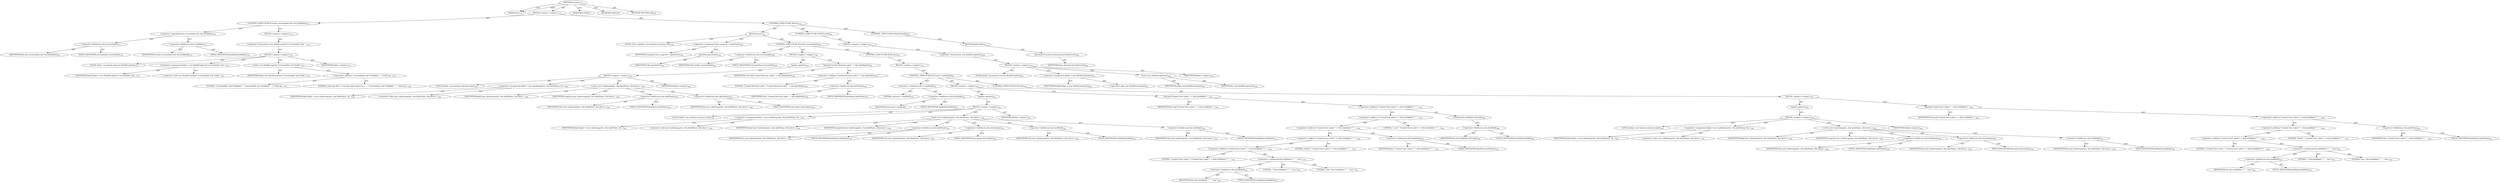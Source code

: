digraph "execute" {  
"111669149701" [label = <(METHOD,execute)<SUB>176</SUB>> ]
"115964116997" [label = <(PARAM,this)<SUB>176</SUB>> ]
"25769803784" [label = <(BLOCK,&lt;empty&gt;,&lt;empty&gt;)<SUB>176</SUB>> ]
"47244640258" [label = <(CONTROL_STRUCTURE,IF,if (this.revisionlabel &amp;&amp; this.buildlabel))<SUB>178</SUB>> ]
"30064771094" [label = <(&lt;operator&gt;.logicalAnd,this.revisionlabel &amp;&amp; this.buildlabel)<SUB>178</SUB>> ]
"30064771095" [label = <(&lt;operator&gt;.fieldAccess,this.revisionlabel)<SUB>178</SUB>> ]
"68719476741" [label = <(IDENTIFIER,this,this.revisionlabel &amp;&amp; this.buildlabel)<SUB>178</SUB>> ]
"55834574855" [label = <(FIELD_IDENTIFIER,revisionlabel,revisionlabel)<SUB>178</SUB>> ]
"30064771096" [label = <(&lt;operator&gt;.fieldAccess,this.buildlabel)<SUB>178</SUB>> ]
"68719476742" [label = <(IDENTIFIER,this,this.revisionlabel &amp;&amp; this.buildlabel)<SUB>178</SUB>> ]
"55834574856" [label = <(FIELD_IDENTIFIER,buildlabel,buildlabel)<SUB>178</SUB>> ]
"25769803785" [label = <(BLOCK,&lt;empty&gt;,&lt;empty&gt;)<SUB>178</SUB>> ]
"30064771097" [label = <(&lt;operator&gt;.throw,throw new BuildException(&quot;'revisionlabel' and '...)<SUB>179</SUB>> ]
"25769803786" [label = <(BLOCK,&lt;empty&gt;,&lt;empty&gt;)<SUB>179</SUB>> ]
"94489280514" [label = <(LOCAL,$obj1: org.apache.tools.ant.BuildException)<SUB>179</SUB>> ]
"30064771098" [label = <(&lt;operator&gt;.assignment,$obj1 = new BuildException(&quot;'revisionlabel' and...)<SUB>179</SUB>> ]
"68719476777" [label = <(IDENTIFIER,$obj1,$obj1 = new BuildException(&quot;'revisionlabel' and...)<SUB>179</SUB>> ]
"30064771099" [label = <(&lt;operator&gt;.alloc,new BuildException(&quot;'revisionlabel' and 'buildl...)<SUB>179</SUB>> ]
"30064771100" [label = <(&lt;init&gt;,new BuildException(&quot;'revisionlabel' and 'buildl...)<SUB>179</SUB>> ]
"68719476778" [label = <(IDENTIFIER,$obj1,new BuildException(&quot;'revisionlabel' and 'buildl...)<SUB>179</SUB>> ]
"30064771101" [label = <(&lt;operator&gt;.addition,&quot;'revisionlabel' and 'buildlabel' &quot; + &quot;both spe...)<SUB>179</SUB>> ]
"90194313218" [label = <(LITERAL,&quot;'revisionlabel' and 'buildlabel' &quot;,&quot;'revisionlabel' and 'buildlabel' &quot; + &quot;both spe...)<SUB>179</SUB>> ]
"90194313219" [label = <(LITERAL,&quot;both specified.  A revision label cannot be a ...,&quot;'revisionlabel' and 'buildlabel' &quot; + &quot;both spe...)<SUB>180</SUB>> ]
"68719476779" [label = <(IDENTIFIER,$obj1,&lt;empty&gt;)<SUB>179</SUB>> ]
"47244640259" [label = <(CONTROL_STRUCTURE,TRY,try)<SUB>183</SUB>> ]
"25769803787" [label = <(BLOCK,try,try)<SUB>183</SUB>> ]
"94489280515" [label = <(LOCAL,View snapshot: com.starbase.starteam.View)<SUB>184</SUB>> ]
"30064771102" [label = <(&lt;operator&gt;.assignment,View snapshot = openView())<SUB>184</SUB>> ]
"68719476780" [label = <(IDENTIFIER,snapshot,View snapshot = openView())<SUB>184</SUB>> ]
"30064771103" [label = <(openView,openView())<SUB>184</SUB>> ]
"68719476743" [label = <(IDENTIFIER,this,openView())<SUB>184</SUB>> ]
"47244640260" [label = <(CONTROL_STRUCTURE,IF,if (this.revisionlabel))<SUB>188</SUB>> ]
"30064771104" [label = <(&lt;operator&gt;.fieldAccess,this.revisionlabel)<SUB>188</SUB>> ]
"68719476744" [label = <(IDENTIFIER,this,if (this.revisionlabel))<SUB>188</SUB>> ]
"55834574857" [label = <(FIELD_IDENTIFIER,revisionlabel,revisionlabel)<SUB>188</SUB>> ]
"25769803788" [label = <(BLOCK,&lt;empty&gt;,&lt;empty&gt;)<SUB>188</SUB>> ]
"30064771105" [label = <(update,update())<SUB>189</SUB>> ]
"25769803789" [label = <(BLOCK,&lt;empty&gt;,&lt;empty&gt;)<SUB>189</SUB>> ]
"94489280516" [label = <(LOCAL,$obj2: com.starbase.starteam.Label)<SUB>189</SUB>> ]
"30064771106" [label = <(&lt;operator&gt;.assignment,$obj2 = new Label(snapshot, this.labelName, thi...)<SUB>189</SUB>> ]
"68719476781" [label = <(IDENTIFIER,$obj2,$obj2 = new Label(snapshot, this.labelName, thi...)<SUB>189</SUB>> ]
"30064771107" [label = <(&lt;operator&gt;.alloc,new Label(snapshot, this.labelName, this.descri...)<SUB>189</SUB>> ]
"30064771108" [label = <(&lt;init&gt;,new Label(snapshot, this.labelName, this.descri...)<SUB>189</SUB>> ]
"68719476782" [label = <(IDENTIFIER,$obj2,new Label(snapshot, this.labelName, this.descri...)<SUB>189</SUB>> ]
"68719476783" [label = <(IDENTIFIER,snapshot,new Label(snapshot, this.labelName, this.descri...)<SUB>189</SUB>> ]
"30064771109" [label = <(&lt;operator&gt;.fieldAccess,this.labelName)<SUB>189</SUB>> ]
"68719476745" [label = <(IDENTIFIER,this,new Label(snapshot, this.labelName, this.descri...)<SUB>189</SUB>> ]
"55834574858" [label = <(FIELD_IDENTIFIER,labelName,labelName)<SUB>189</SUB>> ]
"30064771110" [label = <(&lt;operator&gt;.fieldAccess,this.description)<SUB>189</SUB>> ]
"68719476746" [label = <(IDENTIFIER,this,new Label(snapshot, this.labelName, this.descri...)<SUB>189</SUB>> ]
"55834574859" [label = <(FIELD_IDENTIFIER,description,description)<SUB>189</SUB>> ]
"68719476784" [label = <(IDENTIFIER,$obj2,&lt;empty&gt;)<SUB>189</SUB>> ]
"30064771111" [label = <(log,log(&quot;Created Revision Label &quot; + this.labelName))<SUB>190</SUB>> ]
"68719476748" [label = <(IDENTIFIER,this,log(&quot;Created Revision Label &quot; + this.labelName))<SUB>190</SUB>> ]
"30064771112" [label = <(&lt;operator&gt;.addition,&quot;Created Revision Label &quot; + this.labelName)<SUB>190</SUB>> ]
"90194313220" [label = <(LITERAL,&quot;Created Revision Label &quot;,&quot;Created Revision Label &quot; + this.labelName)<SUB>190</SUB>> ]
"30064771113" [label = <(&lt;operator&gt;.fieldAccess,this.labelName)<SUB>190</SUB>> ]
"68719476747" [label = <(IDENTIFIER,this,&quot;Created Revision Label &quot; + this.labelName)<SUB>190</SUB>> ]
"55834574860" [label = <(FIELD_IDENTIFIER,labelName,labelName)<SUB>190</SUB>> ]
"47244640261" [label = <(CONTROL_STRUCTURE,ELSE,else)<SUB>191</SUB>> ]
"25769803790" [label = <(BLOCK,&lt;empty&gt;,&lt;empty&gt;)<SUB>191</SUB>> ]
"47244640262" [label = <(CONTROL_STRUCTURE,IF,if (null != lastBuild))<SUB>191</SUB>> ]
"30064771114" [label = <(&lt;operator&gt;.notEquals,null != lastBuild)<SUB>191</SUB>> ]
"90194313221" [label = <(LITERAL,null,null != lastBuild)<SUB>191</SUB>> ]
"30064771115" [label = <(&lt;operator&gt;.fieldAccess,this.lastBuild)<SUB>191</SUB>> ]
"68719476785" [label = <(IDENTIFIER,this,null != lastBuild)> ]
"55834574861" [label = <(FIELD_IDENTIFIER,lastBuild,lastBuild)<SUB>191</SUB>> ]
"25769803791" [label = <(BLOCK,&lt;empty&gt;,&lt;empty&gt;)<SUB>191</SUB>> ]
"30064771116" [label = <(update,update())<SUB>192</SUB>> ]
"25769803792" [label = <(BLOCK,&lt;empty&gt;,&lt;empty&gt;)<SUB>192</SUB>> ]
"94489280517" [label = <(LOCAL,$obj3: com.starbase.starteam.Label)<SUB>192</SUB>> ]
"30064771117" [label = <(&lt;operator&gt;.assignment,$obj3 = new Label(snapshot, this.labelName, thi...)<SUB>192</SUB>> ]
"68719476786" [label = <(IDENTIFIER,$obj3,$obj3 = new Label(snapshot, this.labelName, thi...)<SUB>192</SUB>> ]
"30064771118" [label = <(&lt;operator&gt;.alloc,new Label(snapshot, this.labelName, this.descri...)<SUB>192</SUB>> ]
"30064771119" [label = <(&lt;init&gt;,new Label(snapshot, this.labelName, this.descri...)<SUB>192</SUB>> ]
"68719476787" [label = <(IDENTIFIER,$obj3,new Label(snapshot, this.labelName, this.descri...)<SUB>192</SUB>> ]
"68719476788" [label = <(IDENTIFIER,snapshot,new Label(snapshot, this.labelName, this.descri...)<SUB>192</SUB>> ]
"30064771120" [label = <(&lt;operator&gt;.fieldAccess,this.labelName)<SUB>192</SUB>> ]
"68719476749" [label = <(IDENTIFIER,this,new Label(snapshot, this.labelName, this.descri...)<SUB>192</SUB>> ]
"55834574862" [label = <(FIELD_IDENTIFIER,labelName,labelName)<SUB>192</SUB>> ]
"30064771121" [label = <(&lt;operator&gt;.fieldAccess,this.description)<SUB>192</SUB>> ]
"68719476750" [label = <(IDENTIFIER,this,new Label(snapshot, this.labelName, this.descri...)<SUB>192</SUB>> ]
"55834574863" [label = <(FIELD_IDENTIFIER,description,description)<SUB>192</SUB>> ]
"30064771122" [label = <(&lt;operator&gt;.fieldAccess,this.lastBuild)<SUB>192</SUB>> ]
"68719476751" [label = <(IDENTIFIER,this,new Label(snapshot, this.labelName, this.descri...)<SUB>192</SUB>> ]
"55834574864" [label = <(FIELD_IDENTIFIER,lastBuild,lastBuild)<SUB>192</SUB>> ]
"30064771123" [label = <(&lt;operator&gt;.fieldAccess,this.buildlabel)<SUB>193</SUB>> ]
"68719476752" [label = <(IDENTIFIER,this,new Label(snapshot, this.labelName, this.descri...)<SUB>193</SUB>> ]
"55834574865" [label = <(FIELD_IDENTIFIER,buildlabel,buildlabel)<SUB>193</SUB>> ]
"68719476789" [label = <(IDENTIFIER,$obj3,&lt;empty&gt;)<SUB>192</SUB>> ]
"30064771124" [label = <(log,log(&quot;Created View Label (&quot; + (this.buildlabel ?...)<SUB>194</SUB>> ]
"68719476756" [label = <(IDENTIFIER,this,log(&quot;Created View Label (&quot; + (this.buildlabel ?...)<SUB>194</SUB>> ]
"30064771125" [label = <(&lt;operator&gt;.addition,&quot;Created View Label (&quot; + (this.buildlabel ? &quot;&quot; ...)<SUB>194</SUB>> ]
"30064771126" [label = <(&lt;operator&gt;.addition,&quot;Created View Label (&quot; + (this.buildlabel ? &quot;&quot; ...)<SUB>194</SUB>> ]
"30064771127" [label = <(&lt;operator&gt;.addition,&quot;Created View Label (&quot; + (this.buildlabel ? &quot;&quot; ...)<SUB>194</SUB>> ]
"30064771128" [label = <(&lt;operator&gt;.addition,&quot;Created View Label (&quot; + (this.buildlabel ? &quot;&quot; ...)<SUB>194</SUB>> ]
"30064771129" [label = <(&lt;operator&gt;.addition,&quot;Created View Label (&quot; + (this.buildlabel ? &quot;&quot; ...)<SUB>194</SUB>> ]
"90194313222" [label = <(LITERAL,&quot;Created View Label (&quot;,&quot;Created View Label (&quot; + (this.buildlabel ? &quot;&quot; ...)<SUB>194</SUB>> ]
"30064771130" [label = <(&lt;operator&gt;.conditional,this.buildlabel ? &quot;&quot; : &quot;non-&quot;)<SUB>195</SUB>> ]
"30064771131" [label = <(&lt;operator&gt;.fieldAccess,this.buildlabel)<SUB>195</SUB>> ]
"68719476753" [label = <(IDENTIFIER,this,this.buildlabel ? &quot;&quot; : &quot;non-&quot;)<SUB>195</SUB>> ]
"55834574866" [label = <(FIELD_IDENTIFIER,buildlabel,buildlabel)<SUB>195</SUB>> ]
"90194313223" [label = <(LITERAL,&quot;&quot;,this.buildlabel ? &quot;&quot; : &quot;non-&quot;)<SUB>195</SUB>> ]
"90194313224" [label = <(LITERAL,&quot;non-&quot;,this.buildlabel ? &quot;&quot; : &quot;non-&quot;)<SUB>195</SUB>> ]
"90194313225" [label = <(LITERAL,&quot;build) &quot;,&quot;Created View Label (&quot; + (this.buildlabel ? &quot;&quot; ...)<SUB>195</SUB>> ]
"30064771132" [label = <(&lt;operator&gt;.fieldAccess,this.labelName)<SUB>195</SUB>> ]
"68719476754" [label = <(IDENTIFIER,this,&quot;Created View Label (&quot; + (this.buildlabel ? &quot;&quot; ...)<SUB>195</SUB>> ]
"55834574867" [label = <(FIELD_IDENTIFIER,labelName,labelName)<SUB>195</SUB>> ]
"90194313226" [label = <(LITERAL,&quot; as of &quot;,&quot;Created View Label (&quot; + (this.buildlabel ? &quot;&quot; ...)<SUB>196</SUB>> ]
"30064771133" [label = <(toString,this.lastBuild.toString())<SUB>196</SUB>> ]
"30064771134" [label = <(&lt;operator&gt;.fieldAccess,this.lastBuild)<SUB>196</SUB>> ]
"68719476755" [label = <(IDENTIFIER,this,this.lastBuild.toString())<SUB>196</SUB>> ]
"55834574868" [label = <(FIELD_IDENTIFIER,lastBuild,lastBuild)<SUB>196</SUB>> ]
"47244640263" [label = <(CONTROL_STRUCTURE,ELSE,else)<SUB>197</SUB>> ]
"25769803793" [label = <(BLOCK,&lt;empty&gt;,&lt;empty&gt;)<SUB>197</SUB>> ]
"30064771135" [label = <(update,update())<SUB>198</SUB>> ]
"25769803794" [label = <(BLOCK,&lt;empty&gt;,&lt;empty&gt;)<SUB>198</SUB>> ]
"94489280518" [label = <(LOCAL,$obj4: com.starbase.starteam.Label)<SUB>198</SUB>> ]
"30064771136" [label = <(&lt;operator&gt;.assignment,$obj4 = new Label(snapshot, this.labelName, thi...)<SUB>198</SUB>> ]
"68719476790" [label = <(IDENTIFIER,$obj4,$obj4 = new Label(snapshot, this.labelName, thi...)<SUB>198</SUB>> ]
"30064771137" [label = <(&lt;operator&gt;.alloc,new Label(snapshot, this.labelName, this.descri...)<SUB>198</SUB>> ]
"30064771138" [label = <(&lt;init&gt;,new Label(snapshot, this.labelName, this.descri...)<SUB>198</SUB>> ]
"68719476791" [label = <(IDENTIFIER,$obj4,new Label(snapshot, this.labelName, this.descri...)<SUB>198</SUB>> ]
"68719476792" [label = <(IDENTIFIER,snapshot,new Label(snapshot, this.labelName, this.descri...)<SUB>198</SUB>> ]
"30064771139" [label = <(&lt;operator&gt;.fieldAccess,this.labelName)<SUB>198</SUB>> ]
"68719476757" [label = <(IDENTIFIER,this,new Label(snapshot, this.labelName, this.descri...)<SUB>198</SUB>> ]
"55834574869" [label = <(FIELD_IDENTIFIER,labelName,labelName)<SUB>198</SUB>> ]
"30064771140" [label = <(&lt;operator&gt;.fieldAccess,this.description)<SUB>198</SUB>> ]
"68719476758" [label = <(IDENTIFIER,this,new Label(snapshot, this.labelName, this.descri...)<SUB>198</SUB>> ]
"55834574870" [label = <(FIELD_IDENTIFIER,description,description)<SUB>198</SUB>> ]
"30064771141" [label = <(&lt;operator&gt;.fieldAccess,this.buildlabel)<SUB>199</SUB>> ]
"68719476759" [label = <(IDENTIFIER,this,new Label(snapshot, this.labelName, this.descri...)<SUB>199</SUB>> ]
"55834574871" [label = <(FIELD_IDENTIFIER,buildlabel,buildlabel)<SUB>199</SUB>> ]
"68719476793" [label = <(IDENTIFIER,$obj4,&lt;empty&gt;)<SUB>198</SUB>> ]
"30064771142" [label = <(log,log(&quot;Created View Label (&quot; + (this.buildlabel ?...)<SUB>200</SUB>> ]
"68719476762" [label = <(IDENTIFIER,this,log(&quot;Created View Label (&quot; + (this.buildlabel ?...)<SUB>200</SUB>> ]
"30064771143" [label = <(&lt;operator&gt;.addition,&quot;Created View Label (&quot; + (this.buildlabel ? &quot;&quot; ...)<SUB>200</SUB>> ]
"30064771144" [label = <(&lt;operator&gt;.addition,&quot;Created View Label (&quot; + (this.buildlabel ? &quot;&quot; ...)<SUB>200</SUB>> ]
"30064771145" [label = <(&lt;operator&gt;.addition,&quot;Created View Label (&quot; + (this.buildlabel ? &quot;&quot; ...)<SUB>200</SUB>> ]
"90194313227" [label = <(LITERAL,&quot;Created View Label (&quot;,&quot;Created View Label (&quot; + (this.buildlabel ? &quot;&quot; ...)<SUB>200</SUB>> ]
"30064771146" [label = <(&lt;operator&gt;.conditional,this.buildlabel ? &quot;&quot; : &quot;non-&quot;)<SUB>201</SUB>> ]
"30064771147" [label = <(&lt;operator&gt;.fieldAccess,this.buildlabel)<SUB>201</SUB>> ]
"68719476760" [label = <(IDENTIFIER,this,this.buildlabel ? &quot;&quot; : &quot;non-&quot;)<SUB>201</SUB>> ]
"55834574872" [label = <(FIELD_IDENTIFIER,buildlabel,buildlabel)<SUB>201</SUB>> ]
"90194313228" [label = <(LITERAL,&quot;&quot;,this.buildlabel ? &quot;&quot; : &quot;non-&quot;)<SUB>201</SUB>> ]
"90194313229" [label = <(LITERAL,&quot;non-&quot;,this.buildlabel ? &quot;&quot; : &quot;non-&quot;)<SUB>201</SUB>> ]
"90194313230" [label = <(LITERAL,&quot;build) &quot;,&quot;Created View Label (&quot; + (this.buildlabel ? &quot;&quot; ...)<SUB>201</SUB>> ]
"30064771148" [label = <(&lt;operator&gt;.fieldAccess,this.labelName)<SUB>201</SUB>> ]
"68719476761" [label = <(IDENTIFIER,this,&quot;Created View Label (&quot; + (this.buildlabel ? &quot;&quot; ...)<SUB>201</SUB>> ]
"55834574873" [label = <(FIELD_IDENTIFIER,labelName,labelName)<SUB>201</SUB>> ]
"47244640264" [label = <(CONTROL_STRUCTURE,CATCH,catch)<SUB>203</SUB>> ]
"25769803795" [label = <(BLOCK,&lt;empty&gt;,&lt;empty&gt;)<SUB>203</SUB>> ]
"30064771149" [label = <(&lt;operator&gt;.throw,throw new BuildException(e);)<SUB>204</SUB>> ]
"25769803796" [label = <(BLOCK,&lt;empty&gt;,&lt;empty&gt;)<SUB>204</SUB>> ]
"94489280519" [label = <(LOCAL,$obj5: org.apache.tools.ant.BuildException)<SUB>204</SUB>> ]
"30064771150" [label = <(&lt;operator&gt;.assignment,$obj5 = new BuildException(e))<SUB>204</SUB>> ]
"68719476794" [label = <(IDENTIFIER,$obj5,$obj5 = new BuildException(e))<SUB>204</SUB>> ]
"30064771151" [label = <(&lt;operator&gt;.alloc,new BuildException(e))<SUB>204</SUB>> ]
"30064771152" [label = <(&lt;init&gt;,new BuildException(e))<SUB>204</SUB>> ]
"68719476795" [label = <(IDENTIFIER,$obj5,new BuildException(e))<SUB>204</SUB>> ]
"68719476796" [label = <(IDENTIFIER,e,new BuildException(e))<SUB>204</SUB>> ]
"68719476797" [label = <(IDENTIFIER,$obj5,&lt;empty&gt;)<SUB>204</SUB>> ]
"47244640265" [label = <(CONTROL_STRUCTURE,FINALLY,finally)<SUB>205</SUB>> ]
"25769803797" [label = <(BLOCK,finally,finally)<SUB>205</SUB>> ]
"30064771153" [label = <(disconnectFromServer,disconnectFromServer())<SUB>206</SUB>> ]
"68719476763" [label = <(IDENTIFIER,this,disconnectFromServer())<SUB>206</SUB>> ]
"133143986193" [label = <(MODIFIER,PUBLIC)> ]
"133143986194" [label = <(MODIFIER,VIRTUAL)> ]
"128849018885" [label = <(METHOD_RETURN,void)<SUB>176</SUB>> ]
  "111669149701" -> "115964116997"  [ label = "AST: "] 
  "111669149701" -> "25769803784"  [ label = "AST: "] 
  "111669149701" -> "133143986193"  [ label = "AST: "] 
  "111669149701" -> "133143986194"  [ label = "AST: "] 
  "111669149701" -> "128849018885"  [ label = "AST: "] 
  "25769803784" -> "47244640258"  [ label = "AST: "] 
  "25769803784" -> "47244640259"  [ label = "AST: "] 
  "47244640258" -> "30064771094"  [ label = "AST: "] 
  "47244640258" -> "25769803785"  [ label = "AST: "] 
  "30064771094" -> "30064771095"  [ label = "AST: "] 
  "30064771094" -> "30064771096"  [ label = "AST: "] 
  "30064771095" -> "68719476741"  [ label = "AST: "] 
  "30064771095" -> "55834574855"  [ label = "AST: "] 
  "30064771096" -> "68719476742"  [ label = "AST: "] 
  "30064771096" -> "55834574856"  [ label = "AST: "] 
  "25769803785" -> "30064771097"  [ label = "AST: "] 
  "30064771097" -> "25769803786"  [ label = "AST: "] 
  "25769803786" -> "94489280514"  [ label = "AST: "] 
  "25769803786" -> "30064771098"  [ label = "AST: "] 
  "25769803786" -> "30064771100"  [ label = "AST: "] 
  "25769803786" -> "68719476779"  [ label = "AST: "] 
  "30064771098" -> "68719476777"  [ label = "AST: "] 
  "30064771098" -> "30064771099"  [ label = "AST: "] 
  "30064771100" -> "68719476778"  [ label = "AST: "] 
  "30064771100" -> "30064771101"  [ label = "AST: "] 
  "30064771101" -> "90194313218"  [ label = "AST: "] 
  "30064771101" -> "90194313219"  [ label = "AST: "] 
  "47244640259" -> "25769803787"  [ label = "AST: "] 
  "47244640259" -> "47244640264"  [ label = "AST: "] 
  "47244640259" -> "47244640265"  [ label = "AST: "] 
  "25769803787" -> "94489280515"  [ label = "AST: "] 
  "25769803787" -> "30064771102"  [ label = "AST: "] 
  "25769803787" -> "47244640260"  [ label = "AST: "] 
  "30064771102" -> "68719476780"  [ label = "AST: "] 
  "30064771102" -> "30064771103"  [ label = "AST: "] 
  "30064771103" -> "68719476743"  [ label = "AST: "] 
  "47244640260" -> "30064771104"  [ label = "AST: "] 
  "47244640260" -> "25769803788"  [ label = "AST: "] 
  "47244640260" -> "47244640261"  [ label = "AST: "] 
  "30064771104" -> "68719476744"  [ label = "AST: "] 
  "30064771104" -> "55834574857"  [ label = "AST: "] 
  "25769803788" -> "30064771105"  [ label = "AST: "] 
  "25769803788" -> "30064771111"  [ label = "AST: "] 
  "30064771105" -> "25769803789"  [ label = "AST: "] 
  "25769803789" -> "94489280516"  [ label = "AST: "] 
  "25769803789" -> "30064771106"  [ label = "AST: "] 
  "25769803789" -> "30064771108"  [ label = "AST: "] 
  "25769803789" -> "68719476784"  [ label = "AST: "] 
  "30064771106" -> "68719476781"  [ label = "AST: "] 
  "30064771106" -> "30064771107"  [ label = "AST: "] 
  "30064771108" -> "68719476782"  [ label = "AST: "] 
  "30064771108" -> "68719476783"  [ label = "AST: "] 
  "30064771108" -> "30064771109"  [ label = "AST: "] 
  "30064771108" -> "30064771110"  [ label = "AST: "] 
  "30064771109" -> "68719476745"  [ label = "AST: "] 
  "30064771109" -> "55834574858"  [ label = "AST: "] 
  "30064771110" -> "68719476746"  [ label = "AST: "] 
  "30064771110" -> "55834574859"  [ label = "AST: "] 
  "30064771111" -> "68719476748"  [ label = "AST: "] 
  "30064771111" -> "30064771112"  [ label = "AST: "] 
  "30064771112" -> "90194313220"  [ label = "AST: "] 
  "30064771112" -> "30064771113"  [ label = "AST: "] 
  "30064771113" -> "68719476747"  [ label = "AST: "] 
  "30064771113" -> "55834574860"  [ label = "AST: "] 
  "47244640261" -> "25769803790"  [ label = "AST: "] 
  "25769803790" -> "47244640262"  [ label = "AST: "] 
  "47244640262" -> "30064771114"  [ label = "AST: "] 
  "47244640262" -> "25769803791"  [ label = "AST: "] 
  "47244640262" -> "47244640263"  [ label = "AST: "] 
  "30064771114" -> "90194313221"  [ label = "AST: "] 
  "30064771114" -> "30064771115"  [ label = "AST: "] 
  "30064771115" -> "68719476785"  [ label = "AST: "] 
  "30064771115" -> "55834574861"  [ label = "AST: "] 
  "25769803791" -> "30064771116"  [ label = "AST: "] 
  "25769803791" -> "30064771124"  [ label = "AST: "] 
  "30064771116" -> "25769803792"  [ label = "AST: "] 
  "25769803792" -> "94489280517"  [ label = "AST: "] 
  "25769803792" -> "30064771117"  [ label = "AST: "] 
  "25769803792" -> "30064771119"  [ label = "AST: "] 
  "25769803792" -> "68719476789"  [ label = "AST: "] 
  "30064771117" -> "68719476786"  [ label = "AST: "] 
  "30064771117" -> "30064771118"  [ label = "AST: "] 
  "30064771119" -> "68719476787"  [ label = "AST: "] 
  "30064771119" -> "68719476788"  [ label = "AST: "] 
  "30064771119" -> "30064771120"  [ label = "AST: "] 
  "30064771119" -> "30064771121"  [ label = "AST: "] 
  "30064771119" -> "30064771122"  [ label = "AST: "] 
  "30064771119" -> "30064771123"  [ label = "AST: "] 
  "30064771120" -> "68719476749"  [ label = "AST: "] 
  "30064771120" -> "55834574862"  [ label = "AST: "] 
  "30064771121" -> "68719476750"  [ label = "AST: "] 
  "30064771121" -> "55834574863"  [ label = "AST: "] 
  "30064771122" -> "68719476751"  [ label = "AST: "] 
  "30064771122" -> "55834574864"  [ label = "AST: "] 
  "30064771123" -> "68719476752"  [ label = "AST: "] 
  "30064771123" -> "55834574865"  [ label = "AST: "] 
  "30064771124" -> "68719476756"  [ label = "AST: "] 
  "30064771124" -> "30064771125"  [ label = "AST: "] 
  "30064771125" -> "30064771126"  [ label = "AST: "] 
  "30064771125" -> "30064771133"  [ label = "AST: "] 
  "30064771126" -> "30064771127"  [ label = "AST: "] 
  "30064771126" -> "90194313226"  [ label = "AST: "] 
  "30064771127" -> "30064771128"  [ label = "AST: "] 
  "30064771127" -> "30064771132"  [ label = "AST: "] 
  "30064771128" -> "30064771129"  [ label = "AST: "] 
  "30064771128" -> "90194313225"  [ label = "AST: "] 
  "30064771129" -> "90194313222"  [ label = "AST: "] 
  "30064771129" -> "30064771130"  [ label = "AST: "] 
  "30064771130" -> "30064771131"  [ label = "AST: "] 
  "30064771130" -> "90194313223"  [ label = "AST: "] 
  "30064771130" -> "90194313224"  [ label = "AST: "] 
  "30064771131" -> "68719476753"  [ label = "AST: "] 
  "30064771131" -> "55834574866"  [ label = "AST: "] 
  "30064771132" -> "68719476754"  [ label = "AST: "] 
  "30064771132" -> "55834574867"  [ label = "AST: "] 
  "30064771133" -> "30064771134"  [ label = "AST: "] 
  "30064771134" -> "68719476755"  [ label = "AST: "] 
  "30064771134" -> "55834574868"  [ label = "AST: "] 
  "47244640263" -> "25769803793"  [ label = "AST: "] 
  "25769803793" -> "30064771135"  [ label = "AST: "] 
  "25769803793" -> "30064771142"  [ label = "AST: "] 
  "30064771135" -> "25769803794"  [ label = "AST: "] 
  "25769803794" -> "94489280518"  [ label = "AST: "] 
  "25769803794" -> "30064771136"  [ label = "AST: "] 
  "25769803794" -> "30064771138"  [ label = "AST: "] 
  "25769803794" -> "68719476793"  [ label = "AST: "] 
  "30064771136" -> "68719476790"  [ label = "AST: "] 
  "30064771136" -> "30064771137"  [ label = "AST: "] 
  "30064771138" -> "68719476791"  [ label = "AST: "] 
  "30064771138" -> "68719476792"  [ label = "AST: "] 
  "30064771138" -> "30064771139"  [ label = "AST: "] 
  "30064771138" -> "30064771140"  [ label = "AST: "] 
  "30064771138" -> "30064771141"  [ label = "AST: "] 
  "30064771139" -> "68719476757"  [ label = "AST: "] 
  "30064771139" -> "55834574869"  [ label = "AST: "] 
  "30064771140" -> "68719476758"  [ label = "AST: "] 
  "30064771140" -> "55834574870"  [ label = "AST: "] 
  "30064771141" -> "68719476759"  [ label = "AST: "] 
  "30064771141" -> "55834574871"  [ label = "AST: "] 
  "30064771142" -> "68719476762"  [ label = "AST: "] 
  "30064771142" -> "30064771143"  [ label = "AST: "] 
  "30064771143" -> "30064771144"  [ label = "AST: "] 
  "30064771143" -> "30064771148"  [ label = "AST: "] 
  "30064771144" -> "30064771145"  [ label = "AST: "] 
  "30064771144" -> "90194313230"  [ label = "AST: "] 
  "30064771145" -> "90194313227"  [ label = "AST: "] 
  "30064771145" -> "30064771146"  [ label = "AST: "] 
  "30064771146" -> "30064771147"  [ label = "AST: "] 
  "30064771146" -> "90194313228"  [ label = "AST: "] 
  "30064771146" -> "90194313229"  [ label = "AST: "] 
  "30064771147" -> "68719476760"  [ label = "AST: "] 
  "30064771147" -> "55834574872"  [ label = "AST: "] 
  "30064771148" -> "68719476761"  [ label = "AST: "] 
  "30064771148" -> "55834574873"  [ label = "AST: "] 
  "47244640264" -> "25769803795"  [ label = "AST: "] 
  "25769803795" -> "30064771149"  [ label = "AST: "] 
  "30064771149" -> "25769803796"  [ label = "AST: "] 
  "25769803796" -> "94489280519"  [ label = "AST: "] 
  "25769803796" -> "30064771150"  [ label = "AST: "] 
  "25769803796" -> "30064771152"  [ label = "AST: "] 
  "25769803796" -> "68719476797"  [ label = "AST: "] 
  "30064771150" -> "68719476794"  [ label = "AST: "] 
  "30064771150" -> "30064771151"  [ label = "AST: "] 
  "30064771152" -> "68719476795"  [ label = "AST: "] 
  "30064771152" -> "68719476796"  [ label = "AST: "] 
  "47244640265" -> "25769803797"  [ label = "AST: "] 
  "25769803797" -> "30064771153"  [ label = "AST: "] 
  "30064771153" -> "68719476763"  [ label = "AST: "] 
  "111669149701" -> "115964116997"  [ label = "DDG: "] 
}
